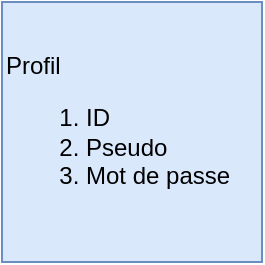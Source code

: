 <mxfile>
    <diagram id="0JI1DWqfLy07oxI2Uwtu" name="Page-1">
        <mxGraphModel dx="1139" dy="469" grid="1" gridSize="10" guides="1" tooltips="1" connect="1" arrows="1" fold="1" page="1" pageScale="1" pageWidth="850" pageHeight="1100" math="0" shadow="0">
            <root>
                <mxCell id="0"/>
                <mxCell id="1" parent="0"/>
                <mxCell id="2" value="Profil&lt;div&gt;&lt;ol&gt;&lt;li&gt;ID&lt;/li&gt;&lt;li&gt;Pseudo&lt;/li&gt;&lt;li&gt;Mot de passe&lt;/li&gt;&lt;/ol&gt;&lt;/div&gt;" style="whiteSpace=wrap;html=1;aspect=fixed;align=left;fillColor=#dae8fc;strokeColor=#6c8ebf;" vertex="1" parent="1">
                    <mxGeometry x="80" y="40" width="130" height="130" as="geometry"/>
                </mxCell>
            </root>
        </mxGraphModel>
    </diagram>
</mxfile>